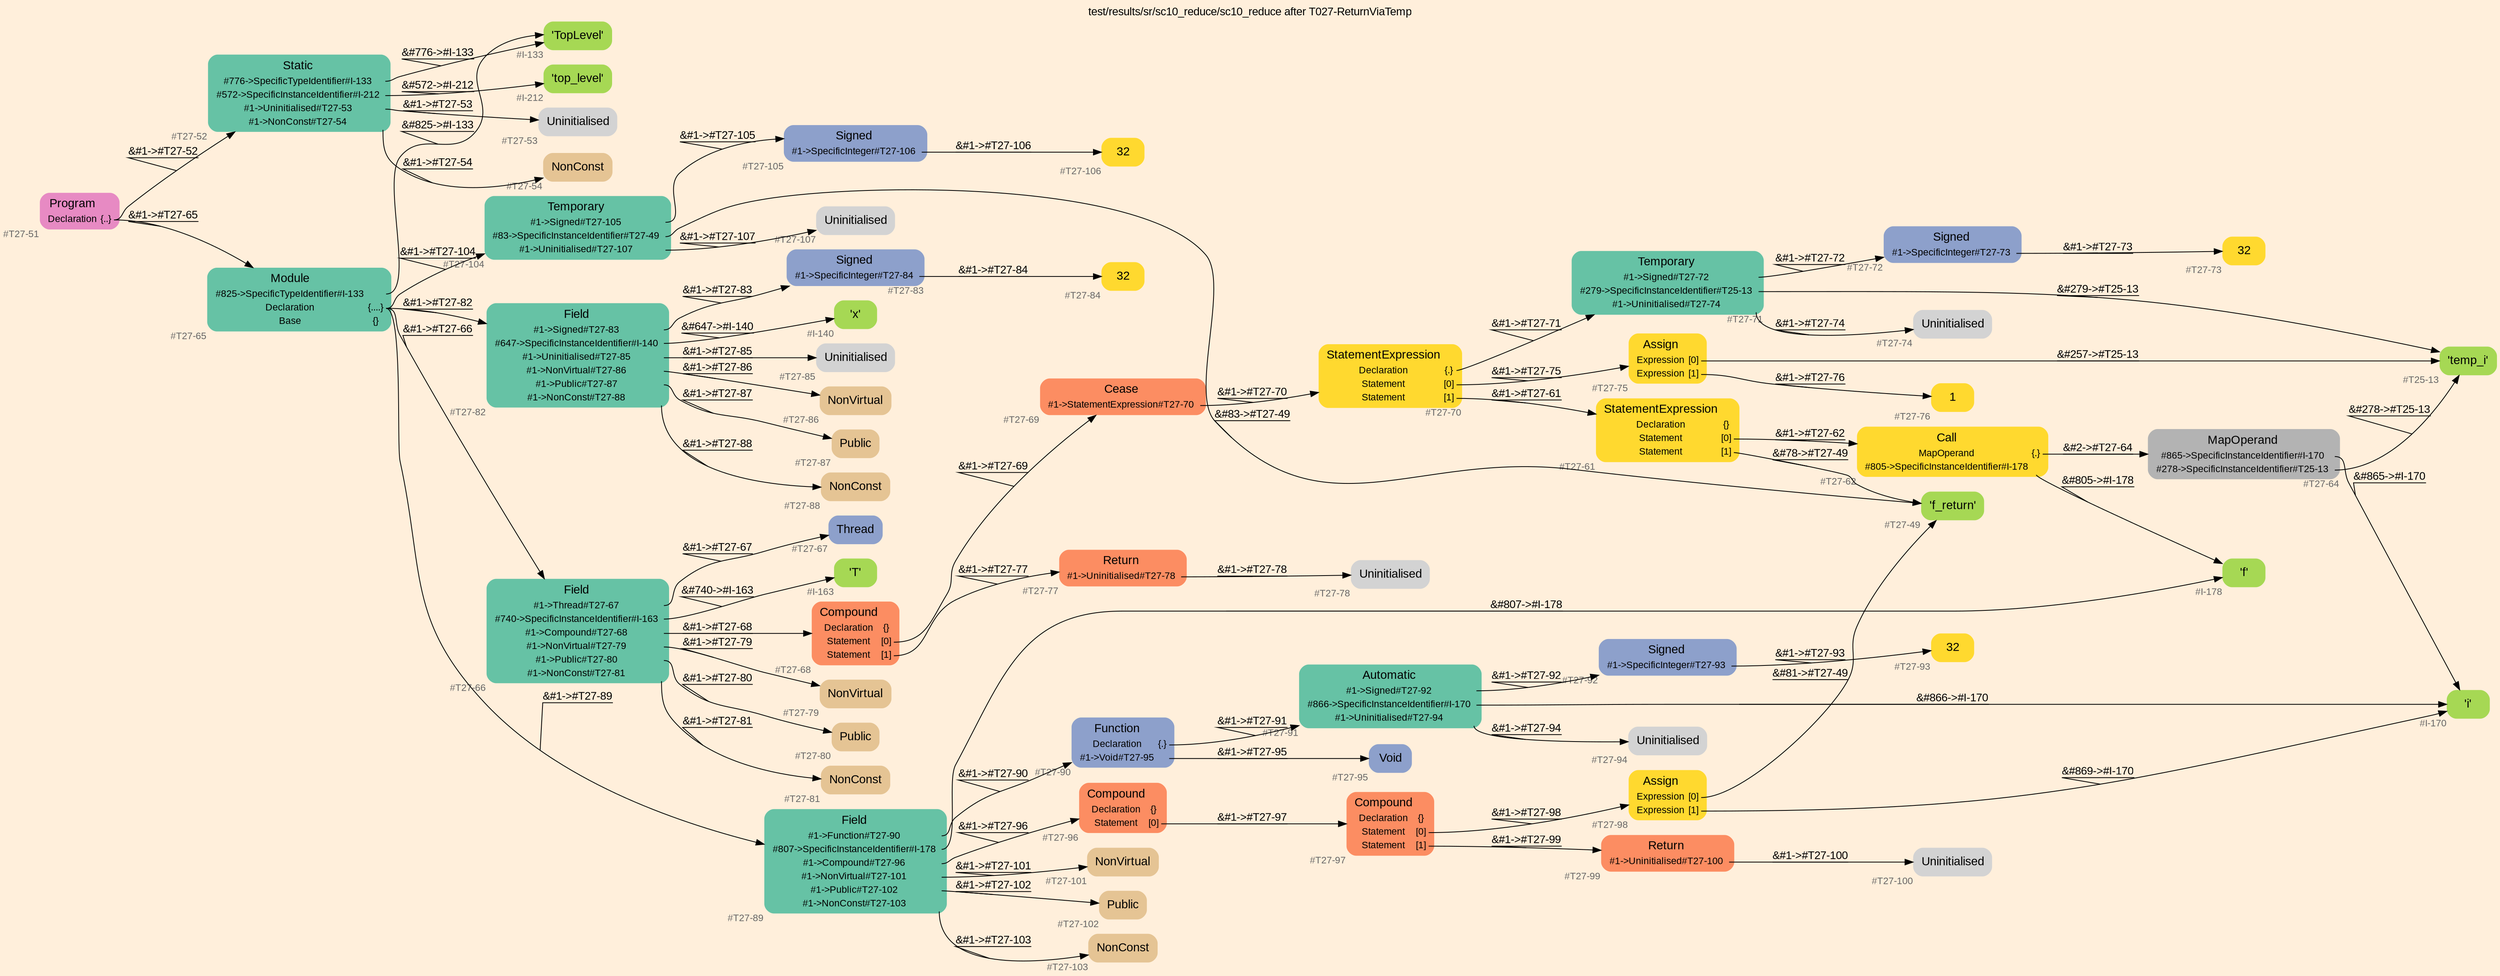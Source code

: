 digraph "test/results/sr/sc10_reduce/sc10_reduce after T027-ReturnViaTemp" {
label = "test/results/sr/sc10_reduce/sc10_reduce after T027-ReturnViaTemp"
labelloc = t
graph [
    rankdir = "LR"
    ranksep = 0.3
    bgcolor = antiquewhite1
    color = black
    fontcolor = black
    fontname = "Arial"
];
node [
    fontname = "Arial"
];
edge [
    fontname = "Arial"
];

// -------------------- node figure --------------------
// -------- block #T27-51 ----------
"#T27-51" [
    fillcolor = "/set28/4"
    xlabel = "#T27-51"
    fontsize = "12"
    fontcolor = grey40
    shape = "plaintext"
    label = <<TABLE BORDER="0" CELLBORDER="0" CELLSPACING="0">
     <TR><TD><FONT COLOR="black" POINT-SIZE="15">Program</FONT></TD></TR>
     <TR><TD><FONT COLOR="black" POINT-SIZE="12">Declaration</FONT></TD><TD PORT="port0"><FONT COLOR="black" POINT-SIZE="12">{..}</FONT></TD></TR>
    </TABLE>>
    style = "rounded,filled"
];

// -------- block #T27-65 ----------
"#T27-65" [
    fillcolor = "/set28/1"
    xlabel = "#T27-65"
    fontsize = "12"
    fontcolor = grey40
    shape = "plaintext"
    label = <<TABLE BORDER="0" CELLBORDER="0" CELLSPACING="0">
     <TR><TD><FONT COLOR="black" POINT-SIZE="15">Module</FONT></TD></TR>
     <TR><TD><FONT COLOR="black" POINT-SIZE="12">#825-&gt;SpecificTypeIdentifier#I-133</FONT></TD><TD PORT="port0"></TD></TR>
     <TR><TD><FONT COLOR="black" POINT-SIZE="12">Declaration</FONT></TD><TD PORT="port1"><FONT COLOR="black" POINT-SIZE="12">{....}</FONT></TD></TR>
     <TR><TD><FONT COLOR="black" POINT-SIZE="12">Base</FONT></TD><TD PORT="port2"><FONT COLOR="black" POINT-SIZE="12">{}</FONT></TD></TR>
    </TABLE>>
    style = "rounded,filled"
];

// -------- block #I-133 ----------
"#I-133" [
    fillcolor = "/set28/5"
    xlabel = "#I-133"
    fontsize = "12"
    fontcolor = grey40
    shape = "plaintext"
    label = <<TABLE BORDER="0" CELLBORDER="0" CELLSPACING="0">
     <TR><TD><FONT COLOR="black" POINT-SIZE="15">'TopLevel'</FONT></TD></TR>
    </TABLE>>
    style = "rounded,filled"
];

// -------- block #T27-66 ----------
"#T27-66" [
    fillcolor = "/set28/1"
    xlabel = "#T27-66"
    fontsize = "12"
    fontcolor = grey40
    shape = "plaintext"
    label = <<TABLE BORDER="0" CELLBORDER="0" CELLSPACING="0">
     <TR><TD><FONT COLOR="black" POINT-SIZE="15">Field</FONT></TD></TR>
     <TR><TD><FONT COLOR="black" POINT-SIZE="12">#1-&gt;Thread#T27-67</FONT></TD><TD PORT="port0"></TD></TR>
     <TR><TD><FONT COLOR="black" POINT-SIZE="12">#740-&gt;SpecificInstanceIdentifier#I-163</FONT></TD><TD PORT="port1"></TD></TR>
     <TR><TD><FONT COLOR="black" POINT-SIZE="12">#1-&gt;Compound#T27-68</FONT></TD><TD PORT="port2"></TD></TR>
     <TR><TD><FONT COLOR="black" POINT-SIZE="12">#1-&gt;NonVirtual#T27-79</FONT></TD><TD PORT="port3"></TD></TR>
     <TR><TD><FONT COLOR="black" POINT-SIZE="12">#1-&gt;Public#T27-80</FONT></TD><TD PORT="port4"></TD></TR>
     <TR><TD><FONT COLOR="black" POINT-SIZE="12">#1-&gt;NonConst#T27-81</FONT></TD><TD PORT="port5"></TD></TR>
    </TABLE>>
    style = "rounded,filled"
];

// -------- block #T27-67 ----------
"#T27-67" [
    fillcolor = "/set28/3"
    xlabel = "#T27-67"
    fontsize = "12"
    fontcolor = grey40
    shape = "plaintext"
    label = <<TABLE BORDER="0" CELLBORDER="0" CELLSPACING="0">
     <TR><TD><FONT COLOR="black" POINT-SIZE="15">Thread</FONT></TD></TR>
    </TABLE>>
    style = "rounded,filled"
];

// -------- block #I-163 ----------
"#I-163" [
    fillcolor = "/set28/5"
    xlabel = "#I-163"
    fontsize = "12"
    fontcolor = grey40
    shape = "plaintext"
    label = <<TABLE BORDER="0" CELLBORDER="0" CELLSPACING="0">
     <TR><TD><FONT COLOR="black" POINT-SIZE="15">'T'</FONT></TD></TR>
    </TABLE>>
    style = "rounded,filled"
];

// -------- block #T27-68 ----------
"#T27-68" [
    fillcolor = "/set28/2"
    xlabel = "#T27-68"
    fontsize = "12"
    fontcolor = grey40
    shape = "plaintext"
    label = <<TABLE BORDER="0" CELLBORDER="0" CELLSPACING="0">
     <TR><TD><FONT COLOR="black" POINT-SIZE="15">Compound</FONT></TD></TR>
     <TR><TD><FONT COLOR="black" POINT-SIZE="12">Declaration</FONT></TD><TD PORT="port0"><FONT COLOR="black" POINT-SIZE="12">{}</FONT></TD></TR>
     <TR><TD><FONT COLOR="black" POINT-SIZE="12">Statement</FONT></TD><TD PORT="port1"><FONT COLOR="black" POINT-SIZE="12">[0]</FONT></TD></TR>
     <TR><TD><FONT COLOR="black" POINT-SIZE="12">Statement</FONT></TD><TD PORT="port2"><FONT COLOR="black" POINT-SIZE="12">[1]</FONT></TD></TR>
    </TABLE>>
    style = "rounded,filled"
];

// -------- block #T27-69 ----------
"#T27-69" [
    fillcolor = "/set28/2"
    xlabel = "#T27-69"
    fontsize = "12"
    fontcolor = grey40
    shape = "plaintext"
    label = <<TABLE BORDER="0" CELLBORDER="0" CELLSPACING="0">
     <TR><TD><FONT COLOR="black" POINT-SIZE="15">Cease</FONT></TD></TR>
     <TR><TD><FONT COLOR="black" POINT-SIZE="12">#1-&gt;StatementExpression#T27-70</FONT></TD><TD PORT="port0"></TD></TR>
    </TABLE>>
    style = "rounded,filled"
];

// -------- block #T27-70 ----------
"#T27-70" [
    fillcolor = "/set28/6"
    xlabel = "#T27-70"
    fontsize = "12"
    fontcolor = grey40
    shape = "plaintext"
    label = <<TABLE BORDER="0" CELLBORDER="0" CELLSPACING="0">
     <TR><TD><FONT COLOR="black" POINT-SIZE="15">StatementExpression</FONT></TD></TR>
     <TR><TD><FONT COLOR="black" POINT-SIZE="12">Declaration</FONT></TD><TD PORT="port0"><FONT COLOR="black" POINT-SIZE="12">{.}</FONT></TD></TR>
     <TR><TD><FONT COLOR="black" POINT-SIZE="12">Statement</FONT></TD><TD PORT="port1"><FONT COLOR="black" POINT-SIZE="12">[0]</FONT></TD></TR>
     <TR><TD><FONT COLOR="black" POINT-SIZE="12">Statement</FONT></TD><TD PORT="port2"><FONT COLOR="black" POINT-SIZE="12">[1]</FONT></TD></TR>
    </TABLE>>
    style = "rounded,filled"
];

// -------- block #T27-71 ----------
"#T27-71" [
    fillcolor = "/set28/1"
    xlabel = "#T27-71"
    fontsize = "12"
    fontcolor = grey40
    shape = "plaintext"
    label = <<TABLE BORDER="0" CELLBORDER="0" CELLSPACING="0">
     <TR><TD><FONT COLOR="black" POINT-SIZE="15">Temporary</FONT></TD></TR>
     <TR><TD><FONT COLOR="black" POINT-SIZE="12">#1-&gt;Signed#T27-72</FONT></TD><TD PORT="port0"></TD></TR>
     <TR><TD><FONT COLOR="black" POINT-SIZE="12">#279-&gt;SpecificInstanceIdentifier#T25-13</FONT></TD><TD PORT="port1"></TD></TR>
     <TR><TD><FONT COLOR="black" POINT-SIZE="12">#1-&gt;Uninitialised#T27-74</FONT></TD><TD PORT="port2"></TD></TR>
    </TABLE>>
    style = "rounded,filled"
];

// -------- block #T27-72 ----------
"#T27-72" [
    fillcolor = "/set28/3"
    xlabel = "#T27-72"
    fontsize = "12"
    fontcolor = grey40
    shape = "plaintext"
    label = <<TABLE BORDER="0" CELLBORDER="0" CELLSPACING="0">
     <TR><TD><FONT COLOR="black" POINT-SIZE="15">Signed</FONT></TD></TR>
     <TR><TD><FONT COLOR="black" POINT-SIZE="12">#1-&gt;SpecificInteger#T27-73</FONT></TD><TD PORT="port0"></TD></TR>
    </TABLE>>
    style = "rounded,filled"
];

// -------- block #T27-73 ----------
"#T27-73" [
    fillcolor = "/set28/6"
    xlabel = "#T27-73"
    fontsize = "12"
    fontcolor = grey40
    shape = "plaintext"
    label = <<TABLE BORDER="0" CELLBORDER="0" CELLSPACING="0">
     <TR><TD><FONT COLOR="black" POINT-SIZE="15">32</FONT></TD></TR>
    </TABLE>>
    style = "rounded,filled"
];

// -------- block #T25-13 ----------
"#T25-13" [
    fillcolor = "/set28/5"
    xlabel = "#T25-13"
    fontsize = "12"
    fontcolor = grey40
    shape = "plaintext"
    label = <<TABLE BORDER="0" CELLBORDER="0" CELLSPACING="0">
     <TR><TD><FONT COLOR="black" POINT-SIZE="15">'temp_i'</FONT></TD></TR>
    </TABLE>>
    style = "rounded,filled"
];

// -------- block #T27-74 ----------
"#T27-74" [
    xlabel = "#T27-74"
    fontsize = "12"
    fontcolor = grey40
    shape = "plaintext"
    label = <<TABLE BORDER="0" CELLBORDER="0" CELLSPACING="0">
     <TR><TD><FONT COLOR="black" POINT-SIZE="15">Uninitialised</FONT></TD></TR>
    </TABLE>>
    style = "rounded,filled"
];

// -------- block #T27-75 ----------
"#T27-75" [
    fillcolor = "/set28/6"
    xlabel = "#T27-75"
    fontsize = "12"
    fontcolor = grey40
    shape = "plaintext"
    label = <<TABLE BORDER="0" CELLBORDER="0" CELLSPACING="0">
     <TR><TD><FONT COLOR="black" POINT-SIZE="15">Assign</FONT></TD></TR>
     <TR><TD><FONT COLOR="black" POINT-SIZE="12">Expression</FONT></TD><TD PORT="port0"><FONT COLOR="black" POINT-SIZE="12">[0]</FONT></TD></TR>
     <TR><TD><FONT COLOR="black" POINT-SIZE="12">Expression</FONT></TD><TD PORT="port1"><FONT COLOR="black" POINT-SIZE="12">[1]</FONT></TD></TR>
    </TABLE>>
    style = "rounded,filled"
];

// -------- block #T27-76 ----------
"#T27-76" [
    fillcolor = "/set28/6"
    xlabel = "#T27-76"
    fontsize = "12"
    fontcolor = grey40
    shape = "plaintext"
    label = <<TABLE BORDER="0" CELLBORDER="0" CELLSPACING="0">
     <TR><TD><FONT COLOR="black" POINT-SIZE="15">1</FONT></TD></TR>
    </TABLE>>
    style = "rounded,filled"
];

// -------- block #T27-61 ----------
"#T27-61" [
    fillcolor = "/set28/6"
    xlabel = "#T27-61"
    fontsize = "12"
    fontcolor = grey40
    shape = "plaintext"
    label = <<TABLE BORDER="0" CELLBORDER="0" CELLSPACING="0">
     <TR><TD><FONT COLOR="black" POINT-SIZE="15">StatementExpression</FONT></TD></TR>
     <TR><TD><FONT COLOR="black" POINT-SIZE="12">Declaration</FONT></TD><TD PORT="port0"><FONT COLOR="black" POINT-SIZE="12">{}</FONT></TD></TR>
     <TR><TD><FONT COLOR="black" POINT-SIZE="12">Statement</FONT></TD><TD PORT="port1"><FONT COLOR="black" POINT-SIZE="12">[0]</FONT></TD></TR>
     <TR><TD><FONT COLOR="black" POINT-SIZE="12">Statement</FONT></TD><TD PORT="port2"><FONT COLOR="black" POINT-SIZE="12">[1]</FONT></TD></TR>
    </TABLE>>
    style = "rounded,filled"
];

// -------- block #T27-62 ----------
"#T27-62" [
    fillcolor = "/set28/6"
    xlabel = "#T27-62"
    fontsize = "12"
    fontcolor = grey40
    shape = "plaintext"
    label = <<TABLE BORDER="0" CELLBORDER="0" CELLSPACING="0">
     <TR><TD><FONT COLOR="black" POINT-SIZE="15">Call</FONT></TD></TR>
     <TR><TD><FONT COLOR="black" POINT-SIZE="12">MapOperand</FONT></TD><TD PORT="port0"><FONT COLOR="black" POINT-SIZE="12">{.}</FONT></TD></TR>
     <TR><TD><FONT COLOR="black" POINT-SIZE="12">#805-&gt;SpecificInstanceIdentifier#I-178</FONT></TD><TD PORT="port1"></TD></TR>
    </TABLE>>
    style = "rounded,filled"
];

// -------- block #T27-64 ----------
"#T27-64" [
    fillcolor = "/set28/8"
    xlabel = "#T27-64"
    fontsize = "12"
    fontcolor = grey40
    shape = "plaintext"
    label = <<TABLE BORDER="0" CELLBORDER="0" CELLSPACING="0">
     <TR><TD><FONT COLOR="black" POINT-SIZE="15">MapOperand</FONT></TD></TR>
     <TR><TD><FONT COLOR="black" POINT-SIZE="12">#865-&gt;SpecificInstanceIdentifier#I-170</FONT></TD><TD PORT="port0"></TD></TR>
     <TR><TD><FONT COLOR="black" POINT-SIZE="12">#278-&gt;SpecificInstanceIdentifier#T25-13</FONT></TD><TD PORT="port1"></TD></TR>
    </TABLE>>
    style = "rounded,filled"
];

// -------- block #I-170 ----------
"#I-170" [
    fillcolor = "/set28/5"
    xlabel = "#I-170"
    fontsize = "12"
    fontcolor = grey40
    shape = "plaintext"
    label = <<TABLE BORDER="0" CELLBORDER="0" CELLSPACING="0">
     <TR><TD><FONT COLOR="black" POINT-SIZE="15">'i'</FONT></TD></TR>
    </TABLE>>
    style = "rounded,filled"
];

// -------- block #I-178 ----------
"#I-178" [
    fillcolor = "/set28/5"
    xlabel = "#I-178"
    fontsize = "12"
    fontcolor = grey40
    shape = "plaintext"
    label = <<TABLE BORDER="0" CELLBORDER="0" CELLSPACING="0">
     <TR><TD><FONT COLOR="black" POINT-SIZE="15">'f'</FONT></TD></TR>
    </TABLE>>
    style = "rounded,filled"
];

// -------- block #T27-49 ----------
"#T27-49" [
    fillcolor = "/set28/5"
    xlabel = "#T27-49"
    fontsize = "12"
    fontcolor = grey40
    shape = "plaintext"
    label = <<TABLE BORDER="0" CELLBORDER="0" CELLSPACING="0">
     <TR><TD><FONT COLOR="black" POINT-SIZE="15">'f_return'</FONT></TD></TR>
    </TABLE>>
    style = "rounded,filled"
];

// -------- block #T27-77 ----------
"#T27-77" [
    fillcolor = "/set28/2"
    xlabel = "#T27-77"
    fontsize = "12"
    fontcolor = grey40
    shape = "plaintext"
    label = <<TABLE BORDER="0" CELLBORDER="0" CELLSPACING="0">
     <TR><TD><FONT COLOR="black" POINT-SIZE="15">Return</FONT></TD></TR>
     <TR><TD><FONT COLOR="black" POINT-SIZE="12">#1-&gt;Uninitialised#T27-78</FONT></TD><TD PORT="port0"></TD></TR>
    </TABLE>>
    style = "rounded,filled"
];

// -------- block #T27-78 ----------
"#T27-78" [
    xlabel = "#T27-78"
    fontsize = "12"
    fontcolor = grey40
    shape = "plaintext"
    label = <<TABLE BORDER="0" CELLBORDER="0" CELLSPACING="0">
     <TR><TD><FONT COLOR="black" POINT-SIZE="15">Uninitialised</FONT></TD></TR>
    </TABLE>>
    style = "rounded,filled"
];

// -------- block #T27-79 ----------
"#T27-79" [
    fillcolor = "/set28/7"
    xlabel = "#T27-79"
    fontsize = "12"
    fontcolor = grey40
    shape = "plaintext"
    label = <<TABLE BORDER="0" CELLBORDER="0" CELLSPACING="0">
     <TR><TD><FONT COLOR="black" POINT-SIZE="15">NonVirtual</FONT></TD></TR>
    </TABLE>>
    style = "rounded,filled"
];

// -------- block #T27-80 ----------
"#T27-80" [
    fillcolor = "/set28/7"
    xlabel = "#T27-80"
    fontsize = "12"
    fontcolor = grey40
    shape = "plaintext"
    label = <<TABLE BORDER="0" CELLBORDER="0" CELLSPACING="0">
     <TR><TD><FONT COLOR="black" POINT-SIZE="15">Public</FONT></TD></TR>
    </TABLE>>
    style = "rounded,filled"
];

// -------- block #T27-81 ----------
"#T27-81" [
    fillcolor = "/set28/7"
    xlabel = "#T27-81"
    fontsize = "12"
    fontcolor = grey40
    shape = "plaintext"
    label = <<TABLE BORDER="0" CELLBORDER="0" CELLSPACING="0">
     <TR><TD><FONT COLOR="black" POINT-SIZE="15">NonConst</FONT></TD></TR>
    </TABLE>>
    style = "rounded,filled"
];

// -------- block #T27-82 ----------
"#T27-82" [
    fillcolor = "/set28/1"
    xlabel = "#T27-82"
    fontsize = "12"
    fontcolor = grey40
    shape = "plaintext"
    label = <<TABLE BORDER="0" CELLBORDER="0" CELLSPACING="0">
     <TR><TD><FONT COLOR="black" POINT-SIZE="15">Field</FONT></TD></TR>
     <TR><TD><FONT COLOR="black" POINT-SIZE="12">#1-&gt;Signed#T27-83</FONT></TD><TD PORT="port0"></TD></TR>
     <TR><TD><FONT COLOR="black" POINT-SIZE="12">#647-&gt;SpecificInstanceIdentifier#I-140</FONT></TD><TD PORT="port1"></TD></TR>
     <TR><TD><FONT COLOR="black" POINT-SIZE="12">#1-&gt;Uninitialised#T27-85</FONT></TD><TD PORT="port2"></TD></TR>
     <TR><TD><FONT COLOR="black" POINT-SIZE="12">#1-&gt;NonVirtual#T27-86</FONT></TD><TD PORT="port3"></TD></TR>
     <TR><TD><FONT COLOR="black" POINT-SIZE="12">#1-&gt;Public#T27-87</FONT></TD><TD PORT="port4"></TD></TR>
     <TR><TD><FONT COLOR="black" POINT-SIZE="12">#1-&gt;NonConst#T27-88</FONT></TD><TD PORT="port5"></TD></TR>
    </TABLE>>
    style = "rounded,filled"
];

// -------- block #T27-83 ----------
"#T27-83" [
    fillcolor = "/set28/3"
    xlabel = "#T27-83"
    fontsize = "12"
    fontcolor = grey40
    shape = "plaintext"
    label = <<TABLE BORDER="0" CELLBORDER="0" CELLSPACING="0">
     <TR><TD><FONT COLOR="black" POINT-SIZE="15">Signed</FONT></TD></TR>
     <TR><TD><FONT COLOR="black" POINT-SIZE="12">#1-&gt;SpecificInteger#T27-84</FONT></TD><TD PORT="port0"></TD></TR>
    </TABLE>>
    style = "rounded,filled"
];

// -------- block #T27-84 ----------
"#T27-84" [
    fillcolor = "/set28/6"
    xlabel = "#T27-84"
    fontsize = "12"
    fontcolor = grey40
    shape = "plaintext"
    label = <<TABLE BORDER="0" CELLBORDER="0" CELLSPACING="0">
     <TR><TD><FONT COLOR="black" POINT-SIZE="15">32</FONT></TD></TR>
    </TABLE>>
    style = "rounded,filled"
];

// -------- block #I-140 ----------
"#I-140" [
    fillcolor = "/set28/5"
    xlabel = "#I-140"
    fontsize = "12"
    fontcolor = grey40
    shape = "plaintext"
    label = <<TABLE BORDER="0" CELLBORDER="0" CELLSPACING="0">
     <TR><TD><FONT COLOR="black" POINT-SIZE="15">'x'</FONT></TD></TR>
    </TABLE>>
    style = "rounded,filled"
];

// -------- block #T27-85 ----------
"#T27-85" [
    xlabel = "#T27-85"
    fontsize = "12"
    fontcolor = grey40
    shape = "plaintext"
    label = <<TABLE BORDER="0" CELLBORDER="0" CELLSPACING="0">
     <TR><TD><FONT COLOR="black" POINT-SIZE="15">Uninitialised</FONT></TD></TR>
    </TABLE>>
    style = "rounded,filled"
];

// -------- block #T27-86 ----------
"#T27-86" [
    fillcolor = "/set28/7"
    xlabel = "#T27-86"
    fontsize = "12"
    fontcolor = grey40
    shape = "plaintext"
    label = <<TABLE BORDER="0" CELLBORDER="0" CELLSPACING="0">
     <TR><TD><FONT COLOR="black" POINT-SIZE="15">NonVirtual</FONT></TD></TR>
    </TABLE>>
    style = "rounded,filled"
];

// -------- block #T27-87 ----------
"#T27-87" [
    fillcolor = "/set28/7"
    xlabel = "#T27-87"
    fontsize = "12"
    fontcolor = grey40
    shape = "plaintext"
    label = <<TABLE BORDER="0" CELLBORDER="0" CELLSPACING="0">
     <TR><TD><FONT COLOR="black" POINT-SIZE="15">Public</FONT></TD></TR>
    </TABLE>>
    style = "rounded,filled"
];

// -------- block #T27-88 ----------
"#T27-88" [
    fillcolor = "/set28/7"
    xlabel = "#T27-88"
    fontsize = "12"
    fontcolor = grey40
    shape = "plaintext"
    label = <<TABLE BORDER="0" CELLBORDER="0" CELLSPACING="0">
     <TR><TD><FONT COLOR="black" POINT-SIZE="15">NonConst</FONT></TD></TR>
    </TABLE>>
    style = "rounded,filled"
];

// -------- block #T27-89 ----------
"#T27-89" [
    fillcolor = "/set28/1"
    xlabel = "#T27-89"
    fontsize = "12"
    fontcolor = grey40
    shape = "plaintext"
    label = <<TABLE BORDER="0" CELLBORDER="0" CELLSPACING="0">
     <TR><TD><FONT COLOR="black" POINT-SIZE="15">Field</FONT></TD></TR>
     <TR><TD><FONT COLOR="black" POINT-SIZE="12">#1-&gt;Function#T27-90</FONT></TD><TD PORT="port0"></TD></TR>
     <TR><TD><FONT COLOR="black" POINT-SIZE="12">#807-&gt;SpecificInstanceIdentifier#I-178</FONT></TD><TD PORT="port1"></TD></TR>
     <TR><TD><FONT COLOR="black" POINT-SIZE="12">#1-&gt;Compound#T27-96</FONT></TD><TD PORT="port2"></TD></TR>
     <TR><TD><FONT COLOR="black" POINT-SIZE="12">#1-&gt;NonVirtual#T27-101</FONT></TD><TD PORT="port3"></TD></TR>
     <TR><TD><FONT COLOR="black" POINT-SIZE="12">#1-&gt;Public#T27-102</FONT></TD><TD PORT="port4"></TD></TR>
     <TR><TD><FONT COLOR="black" POINT-SIZE="12">#1-&gt;NonConst#T27-103</FONT></TD><TD PORT="port5"></TD></TR>
    </TABLE>>
    style = "rounded,filled"
];

// -------- block #T27-90 ----------
"#T27-90" [
    fillcolor = "/set28/3"
    xlabel = "#T27-90"
    fontsize = "12"
    fontcolor = grey40
    shape = "plaintext"
    label = <<TABLE BORDER="0" CELLBORDER="0" CELLSPACING="0">
     <TR><TD><FONT COLOR="black" POINT-SIZE="15">Function</FONT></TD></TR>
     <TR><TD><FONT COLOR="black" POINT-SIZE="12">Declaration</FONT></TD><TD PORT="port0"><FONT COLOR="black" POINT-SIZE="12">{.}</FONT></TD></TR>
     <TR><TD><FONT COLOR="black" POINT-SIZE="12">#1-&gt;Void#T27-95</FONT></TD><TD PORT="port1"></TD></TR>
    </TABLE>>
    style = "rounded,filled"
];

// -------- block #T27-91 ----------
"#T27-91" [
    fillcolor = "/set28/1"
    xlabel = "#T27-91"
    fontsize = "12"
    fontcolor = grey40
    shape = "plaintext"
    label = <<TABLE BORDER="0" CELLBORDER="0" CELLSPACING="0">
     <TR><TD><FONT COLOR="black" POINT-SIZE="15">Automatic</FONT></TD></TR>
     <TR><TD><FONT COLOR="black" POINT-SIZE="12">#1-&gt;Signed#T27-92</FONT></TD><TD PORT="port0"></TD></TR>
     <TR><TD><FONT COLOR="black" POINT-SIZE="12">#866-&gt;SpecificInstanceIdentifier#I-170</FONT></TD><TD PORT="port1"></TD></TR>
     <TR><TD><FONT COLOR="black" POINT-SIZE="12">#1-&gt;Uninitialised#T27-94</FONT></TD><TD PORT="port2"></TD></TR>
    </TABLE>>
    style = "rounded,filled"
];

// -------- block #T27-92 ----------
"#T27-92" [
    fillcolor = "/set28/3"
    xlabel = "#T27-92"
    fontsize = "12"
    fontcolor = grey40
    shape = "plaintext"
    label = <<TABLE BORDER="0" CELLBORDER="0" CELLSPACING="0">
     <TR><TD><FONT COLOR="black" POINT-SIZE="15">Signed</FONT></TD></TR>
     <TR><TD><FONT COLOR="black" POINT-SIZE="12">#1-&gt;SpecificInteger#T27-93</FONT></TD><TD PORT="port0"></TD></TR>
    </TABLE>>
    style = "rounded,filled"
];

// -------- block #T27-93 ----------
"#T27-93" [
    fillcolor = "/set28/6"
    xlabel = "#T27-93"
    fontsize = "12"
    fontcolor = grey40
    shape = "plaintext"
    label = <<TABLE BORDER="0" CELLBORDER="0" CELLSPACING="0">
     <TR><TD><FONT COLOR="black" POINT-SIZE="15">32</FONT></TD></TR>
    </TABLE>>
    style = "rounded,filled"
];

// -------- block #T27-94 ----------
"#T27-94" [
    xlabel = "#T27-94"
    fontsize = "12"
    fontcolor = grey40
    shape = "plaintext"
    label = <<TABLE BORDER="0" CELLBORDER="0" CELLSPACING="0">
     <TR><TD><FONT COLOR="black" POINT-SIZE="15">Uninitialised</FONT></TD></TR>
    </TABLE>>
    style = "rounded,filled"
];

// -------- block #T27-95 ----------
"#T27-95" [
    fillcolor = "/set28/3"
    xlabel = "#T27-95"
    fontsize = "12"
    fontcolor = grey40
    shape = "plaintext"
    label = <<TABLE BORDER="0" CELLBORDER="0" CELLSPACING="0">
     <TR><TD><FONT COLOR="black" POINT-SIZE="15">Void</FONT></TD></TR>
    </TABLE>>
    style = "rounded,filled"
];

// -------- block #T27-96 ----------
"#T27-96" [
    fillcolor = "/set28/2"
    xlabel = "#T27-96"
    fontsize = "12"
    fontcolor = grey40
    shape = "plaintext"
    label = <<TABLE BORDER="0" CELLBORDER="0" CELLSPACING="0">
     <TR><TD><FONT COLOR="black" POINT-SIZE="15">Compound</FONT></TD></TR>
     <TR><TD><FONT COLOR="black" POINT-SIZE="12">Declaration</FONT></TD><TD PORT="port0"><FONT COLOR="black" POINT-SIZE="12">{}</FONT></TD></TR>
     <TR><TD><FONT COLOR="black" POINT-SIZE="12">Statement</FONT></TD><TD PORT="port1"><FONT COLOR="black" POINT-SIZE="12">[0]</FONT></TD></TR>
    </TABLE>>
    style = "rounded,filled"
];

// -------- block #T27-97 ----------
"#T27-97" [
    fillcolor = "/set28/2"
    xlabel = "#T27-97"
    fontsize = "12"
    fontcolor = grey40
    shape = "plaintext"
    label = <<TABLE BORDER="0" CELLBORDER="0" CELLSPACING="0">
     <TR><TD><FONT COLOR="black" POINT-SIZE="15">Compound</FONT></TD></TR>
     <TR><TD><FONT COLOR="black" POINT-SIZE="12">Declaration</FONT></TD><TD PORT="port0"><FONT COLOR="black" POINT-SIZE="12">{}</FONT></TD></TR>
     <TR><TD><FONT COLOR="black" POINT-SIZE="12">Statement</FONT></TD><TD PORT="port1"><FONT COLOR="black" POINT-SIZE="12">[0]</FONT></TD></TR>
     <TR><TD><FONT COLOR="black" POINT-SIZE="12">Statement</FONT></TD><TD PORT="port2"><FONT COLOR="black" POINT-SIZE="12">[1]</FONT></TD></TR>
    </TABLE>>
    style = "rounded,filled"
];

// -------- block #T27-98 ----------
"#T27-98" [
    fillcolor = "/set28/6"
    xlabel = "#T27-98"
    fontsize = "12"
    fontcolor = grey40
    shape = "plaintext"
    label = <<TABLE BORDER="0" CELLBORDER="0" CELLSPACING="0">
     <TR><TD><FONT COLOR="black" POINT-SIZE="15">Assign</FONT></TD></TR>
     <TR><TD><FONT COLOR="black" POINT-SIZE="12">Expression</FONT></TD><TD PORT="port0"><FONT COLOR="black" POINT-SIZE="12">[0]</FONT></TD></TR>
     <TR><TD><FONT COLOR="black" POINT-SIZE="12">Expression</FONT></TD><TD PORT="port1"><FONT COLOR="black" POINT-SIZE="12">[1]</FONT></TD></TR>
    </TABLE>>
    style = "rounded,filled"
];

// -------- block #T27-99 ----------
"#T27-99" [
    fillcolor = "/set28/2"
    xlabel = "#T27-99"
    fontsize = "12"
    fontcolor = grey40
    shape = "plaintext"
    label = <<TABLE BORDER="0" CELLBORDER="0" CELLSPACING="0">
     <TR><TD><FONT COLOR="black" POINT-SIZE="15">Return</FONT></TD></TR>
     <TR><TD><FONT COLOR="black" POINT-SIZE="12">#1-&gt;Uninitialised#T27-100</FONT></TD><TD PORT="port0"></TD></TR>
    </TABLE>>
    style = "rounded,filled"
];

// -------- block #T27-100 ----------
"#T27-100" [
    xlabel = "#T27-100"
    fontsize = "12"
    fontcolor = grey40
    shape = "plaintext"
    label = <<TABLE BORDER="0" CELLBORDER="0" CELLSPACING="0">
     <TR><TD><FONT COLOR="black" POINT-SIZE="15">Uninitialised</FONT></TD></TR>
    </TABLE>>
    style = "rounded,filled"
];

// -------- block #T27-101 ----------
"#T27-101" [
    fillcolor = "/set28/7"
    xlabel = "#T27-101"
    fontsize = "12"
    fontcolor = grey40
    shape = "plaintext"
    label = <<TABLE BORDER="0" CELLBORDER="0" CELLSPACING="0">
     <TR><TD><FONT COLOR="black" POINT-SIZE="15">NonVirtual</FONT></TD></TR>
    </TABLE>>
    style = "rounded,filled"
];

// -------- block #T27-102 ----------
"#T27-102" [
    fillcolor = "/set28/7"
    xlabel = "#T27-102"
    fontsize = "12"
    fontcolor = grey40
    shape = "plaintext"
    label = <<TABLE BORDER="0" CELLBORDER="0" CELLSPACING="0">
     <TR><TD><FONT COLOR="black" POINT-SIZE="15">Public</FONT></TD></TR>
    </TABLE>>
    style = "rounded,filled"
];

// -------- block #T27-103 ----------
"#T27-103" [
    fillcolor = "/set28/7"
    xlabel = "#T27-103"
    fontsize = "12"
    fontcolor = grey40
    shape = "plaintext"
    label = <<TABLE BORDER="0" CELLBORDER="0" CELLSPACING="0">
     <TR><TD><FONT COLOR="black" POINT-SIZE="15">NonConst</FONT></TD></TR>
    </TABLE>>
    style = "rounded,filled"
];

// -------- block #T27-104 ----------
"#T27-104" [
    fillcolor = "/set28/1"
    xlabel = "#T27-104"
    fontsize = "12"
    fontcolor = grey40
    shape = "plaintext"
    label = <<TABLE BORDER="0" CELLBORDER="0" CELLSPACING="0">
     <TR><TD><FONT COLOR="black" POINT-SIZE="15">Temporary</FONT></TD></TR>
     <TR><TD><FONT COLOR="black" POINT-SIZE="12">#1-&gt;Signed#T27-105</FONT></TD><TD PORT="port0"></TD></TR>
     <TR><TD><FONT COLOR="black" POINT-SIZE="12">#83-&gt;SpecificInstanceIdentifier#T27-49</FONT></TD><TD PORT="port1"></TD></TR>
     <TR><TD><FONT COLOR="black" POINT-SIZE="12">#1-&gt;Uninitialised#T27-107</FONT></TD><TD PORT="port2"></TD></TR>
    </TABLE>>
    style = "rounded,filled"
];

// -------- block #T27-105 ----------
"#T27-105" [
    fillcolor = "/set28/3"
    xlabel = "#T27-105"
    fontsize = "12"
    fontcolor = grey40
    shape = "plaintext"
    label = <<TABLE BORDER="0" CELLBORDER="0" CELLSPACING="0">
     <TR><TD><FONT COLOR="black" POINT-SIZE="15">Signed</FONT></TD></TR>
     <TR><TD><FONT COLOR="black" POINT-SIZE="12">#1-&gt;SpecificInteger#T27-106</FONT></TD><TD PORT="port0"></TD></TR>
    </TABLE>>
    style = "rounded,filled"
];

// -------- block #T27-106 ----------
"#T27-106" [
    fillcolor = "/set28/6"
    xlabel = "#T27-106"
    fontsize = "12"
    fontcolor = grey40
    shape = "plaintext"
    label = <<TABLE BORDER="0" CELLBORDER="0" CELLSPACING="0">
     <TR><TD><FONT COLOR="black" POINT-SIZE="15">32</FONT></TD></TR>
    </TABLE>>
    style = "rounded,filled"
];

// -------- block #T27-107 ----------
"#T27-107" [
    xlabel = "#T27-107"
    fontsize = "12"
    fontcolor = grey40
    shape = "plaintext"
    label = <<TABLE BORDER="0" CELLBORDER="0" CELLSPACING="0">
     <TR><TD><FONT COLOR="black" POINT-SIZE="15">Uninitialised</FONT></TD></TR>
    </TABLE>>
    style = "rounded,filled"
];

// -------- block #T27-52 ----------
"#T27-52" [
    fillcolor = "/set28/1"
    xlabel = "#T27-52"
    fontsize = "12"
    fontcolor = grey40
    shape = "plaintext"
    label = <<TABLE BORDER="0" CELLBORDER="0" CELLSPACING="0">
     <TR><TD><FONT COLOR="black" POINT-SIZE="15">Static</FONT></TD></TR>
     <TR><TD><FONT COLOR="black" POINT-SIZE="12">#776-&gt;SpecificTypeIdentifier#I-133</FONT></TD><TD PORT="port0"></TD></TR>
     <TR><TD><FONT COLOR="black" POINT-SIZE="12">#572-&gt;SpecificInstanceIdentifier#I-212</FONT></TD><TD PORT="port1"></TD></TR>
     <TR><TD><FONT COLOR="black" POINT-SIZE="12">#1-&gt;Uninitialised#T27-53</FONT></TD><TD PORT="port2"></TD></TR>
     <TR><TD><FONT COLOR="black" POINT-SIZE="12">#1-&gt;NonConst#T27-54</FONT></TD><TD PORT="port3"></TD></TR>
    </TABLE>>
    style = "rounded,filled"
];

// -------- block #I-212 ----------
"#I-212" [
    fillcolor = "/set28/5"
    xlabel = "#I-212"
    fontsize = "12"
    fontcolor = grey40
    shape = "plaintext"
    label = <<TABLE BORDER="0" CELLBORDER="0" CELLSPACING="0">
     <TR><TD><FONT COLOR="black" POINT-SIZE="15">'top_level'</FONT></TD></TR>
    </TABLE>>
    style = "rounded,filled"
];

// -------- block #T27-53 ----------
"#T27-53" [
    xlabel = "#T27-53"
    fontsize = "12"
    fontcolor = grey40
    shape = "plaintext"
    label = <<TABLE BORDER="0" CELLBORDER="0" CELLSPACING="0">
     <TR><TD><FONT COLOR="black" POINT-SIZE="15">Uninitialised</FONT></TD></TR>
    </TABLE>>
    style = "rounded,filled"
];

// -------- block #T27-54 ----------
"#T27-54" [
    fillcolor = "/set28/7"
    xlabel = "#T27-54"
    fontsize = "12"
    fontcolor = grey40
    shape = "plaintext"
    label = <<TABLE BORDER="0" CELLBORDER="0" CELLSPACING="0">
     <TR><TD><FONT COLOR="black" POINT-SIZE="15">NonConst</FONT></TD></TR>
    </TABLE>>
    style = "rounded,filled"
];

"#T27-51":port0 -> "#T27-65" [
    label = "&amp;#1-&gt;#T27-65"
    decorate = true
    color = black
    fontcolor = black
];

"#T27-51":port0 -> "#T27-52" [
    label = "&amp;#1-&gt;#T27-52"
    decorate = true
    color = black
    fontcolor = black
];

"#T27-65":port0 -> "#I-133" [
    label = "&amp;#825-&gt;#I-133"
    decorate = true
    color = black
    fontcolor = black
];

"#T27-65":port1 -> "#T27-66" [
    label = "&amp;#1-&gt;#T27-66"
    decorate = true
    color = black
    fontcolor = black
];

"#T27-65":port1 -> "#T27-82" [
    label = "&amp;#1-&gt;#T27-82"
    decorate = true
    color = black
    fontcolor = black
];

"#T27-65":port1 -> "#T27-89" [
    label = "&amp;#1-&gt;#T27-89"
    decorate = true
    color = black
    fontcolor = black
];

"#T27-65":port1 -> "#T27-104" [
    label = "&amp;#1-&gt;#T27-104"
    decorate = true
    color = black
    fontcolor = black
];

"#T27-66":port0 -> "#T27-67" [
    label = "&amp;#1-&gt;#T27-67"
    decorate = true
    color = black
    fontcolor = black
];

"#T27-66":port1 -> "#I-163" [
    label = "&amp;#740-&gt;#I-163"
    decorate = true
    color = black
    fontcolor = black
];

"#T27-66":port2 -> "#T27-68" [
    label = "&amp;#1-&gt;#T27-68"
    decorate = true
    color = black
    fontcolor = black
];

"#T27-66":port3 -> "#T27-79" [
    label = "&amp;#1-&gt;#T27-79"
    decorate = true
    color = black
    fontcolor = black
];

"#T27-66":port4 -> "#T27-80" [
    label = "&amp;#1-&gt;#T27-80"
    decorate = true
    color = black
    fontcolor = black
];

"#T27-66":port5 -> "#T27-81" [
    label = "&amp;#1-&gt;#T27-81"
    decorate = true
    color = black
    fontcolor = black
];

"#T27-68":port1 -> "#T27-69" [
    label = "&amp;#1-&gt;#T27-69"
    decorate = true
    color = black
    fontcolor = black
];

"#T27-68":port2 -> "#T27-77" [
    label = "&amp;#1-&gt;#T27-77"
    decorate = true
    color = black
    fontcolor = black
];

"#T27-69":port0 -> "#T27-70" [
    label = "&amp;#1-&gt;#T27-70"
    decorate = true
    color = black
    fontcolor = black
];

"#T27-70":port0 -> "#T27-71" [
    label = "&amp;#1-&gt;#T27-71"
    decorate = true
    color = black
    fontcolor = black
];

"#T27-70":port1 -> "#T27-75" [
    label = "&amp;#1-&gt;#T27-75"
    decorate = true
    color = black
    fontcolor = black
];

"#T27-70":port2 -> "#T27-61" [
    label = "&amp;#1-&gt;#T27-61"
    decorate = true
    color = black
    fontcolor = black
];

"#T27-71":port0 -> "#T27-72" [
    label = "&amp;#1-&gt;#T27-72"
    decorate = true
    color = black
    fontcolor = black
];

"#T27-71":port1 -> "#T25-13" [
    label = "&amp;#279-&gt;#T25-13"
    decorate = true
    color = black
    fontcolor = black
];

"#T27-71":port2 -> "#T27-74" [
    label = "&amp;#1-&gt;#T27-74"
    decorate = true
    color = black
    fontcolor = black
];

"#T27-72":port0 -> "#T27-73" [
    label = "&amp;#1-&gt;#T27-73"
    decorate = true
    color = black
    fontcolor = black
];

"#T27-75":port0 -> "#T25-13" [
    label = "&amp;#257-&gt;#T25-13"
    decorate = true
    color = black
    fontcolor = black
];

"#T27-75":port1 -> "#T27-76" [
    label = "&amp;#1-&gt;#T27-76"
    decorate = true
    color = black
    fontcolor = black
];

"#T27-61":port1 -> "#T27-62" [
    label = "&amp;#1-&gt;#T27-62"
    decorate = true
    color = black
    fontcolor = black
];

"#T27-61":port2 -> "#T27-49" [
    label = "&amp;#78-&gt;#T27-49"
    decorate = true
    color = black
    fontcolor = black
];

"#T27-62":port0 -> "#T27-64" [
    label = "&amp;#2-&gt;#T27-64"
    decorate = true
    color = black
    fontcolor = black
];

"#T27-62":port1 -> "#I-178" [
    label = "&amp;#805-&gt;#I-178"
    decorate = true
    color = black
    fontcolor = black
];

"#T27-64":port0 -> "#I-170" [
    label = "&amp;#865-&gt;#I-170"
    decorate = true
    color = black
    fontcolor = black
];

"#T27-64":port1 -> "#T25-13" [
    label = "&amp;#278-&gt;#T25-13"
    decorate = true
    color = black
    fontcolor = black
];

"#T27-77":port0 -> "#T27-78" [
    label = "&amp;#1-&gt;#T27-78"
    decorate = true
    color = black
    fontcolor = black
];

"#T27-82":port0 -> "#T27-83" [
    label = "&amp;#1-&gt;#T27-83"
    decorate = true
    color = black
    fontcolor = black
];

"#T27-82":port1 -> "#I-140" [
    label = "&amp;#647-&gt;#I-140"
    decorate = true
    color = black
    fontcolor = black
];

"#T27-82":port2 -> "#T27-85" [
    label = "&amp;#1-&gt;#T27-85"
    decorate = true
    color = black
    fontcolor = black
];

"#T27-82":port3 -> "#T27-86" [
    label = "&amp;#1-&gt;#T27-86"
    decorate = true
    color = black
    fontcolor = black
];

"#T27-82":port4 -> "#T27-87" [
    label = "&amp;#1-&gt;#T27-87"
    decorate = true
    color = black
    fontcolor = black
];

"#T27-82":port5 -> "#T27-88" [
    label = "&amp;#1-&gt;#T27-88"
    decorate = true
    color = black
    fontcolor = black
];

"#T27-83":port0 -> "#T27-84" [
    label = "&amp;#1-&gt;#T27-84"
    decorate = true
    color = black
    fontcolor = black
];

"#T27-89":port0 -> "#T27-90" [
    label = "&amp;#1-&gt;#T27-90"
    decorate = true
    color = black
    fontcolor = black
];

"#T27-89":port1 -> "#I-178" [
    label = "&amp;#807-&gt;#I-178"
    decorate = true
    color = black
    fontcolor = black
];

"#T27-89":port2 -> "#T27-96" [
    label = "&amp;#1-&gt;#T27-96"
    decorate = true
    color = black
    fontcolor = black
];

"#T27-89":port3 -> "#T27-101" [
    label = "&amp;#1-&gt;#T27-101"
    decorate = true
    color = black
    fontcolor = black
];

"#T27-89":port4 -> "#T27-102" [
    label = "&amp;#1-&gt;#T27-102"
    decorate = true
    color = black
    fontcolor = black
];

"#T27-89":port5 -> "#T27-103" [
    label = "&amp;#1-&gt;#T27-103"
    decorate = true
    color = black
    fontcolor = black
];

"#T27-90":port0 -> "#T27-91" [
    label = "&amp;#1-&gt;#T27-91"
    decorate = true
    color = black
    fontcolor = black
];

"#T27-90":port1 -> "#T27-95" [
    label = "&amp;#1-&gt;#T27-95"
    decorate = true
    color = black
    fontcolor = black
];

"#T27-91":port0 -> "#T27-92" [
    label = "&amp;#1-&gt;#T27-92"
    decorate = true
    color = black
    fontcolor = black
];

"#T27-91":port1 -> "#I-170" [
    label = "&amp;#866-&gt;#I-170"
    decorate = true
    color = black
    fontcolor = black
];

"#T27-91":port2 -> "#T27-94" [
    label = "&amp;#1-&gt;#T27-94"
    decorate = true
    color = black
    fontcolor = black
];

"#T27-92":port0 -> "#T27-93" [
    label = "&amp;#1-&gt;#T27-93"
    decorate = true
    color = black
    fontcolor = black
];

"#T27-96":port1 -> "#T27-97" [
    label = "&amp;#1-&gt;#T27-97"
    decorate = true
    color = black
    fontcolor = black
];

"#T27-97":port1 -> "#T27-98" [
    label = "&amp;#1-&gt;#T27-98"
    decorate = true
    color = black
    fontcolor = black
];

"#T27-97":port2 -> "#T27-99" [
    label = "&amp;#1-&gt;#T27-99"
    decorate = true
    color = black
    fontcolor = black
];

"#T27-98":port0 -> "#T27-49" [
    label = "&amp;#81-&gt;#T27-49"
    decorate = true
    color = black
    fontcolor = black
];

"#T27-98":port1 -> "#I-170" [
    label = "&amp;#869-&gt;#I-170"
    decorate = true
    color = black
    fontcolor = black
];

"#T27-99":port0 -> "#T27-100" [
    label = "&amp;#1-&gt;#T27-100"
    decorate = true
    color = black
    fontcolor = black
];

"#T27-104":port0 -> "#T27-105" [
    label = "&amp;#1-&gt;#T27-105"
    decorate = true
    color = black
    fontcolor = black
];

"#T27-104":port1 -> "#T27-49" [
    label = "&amp;#83-&gt;#T27-49"
    decorate = true
    color = black
    fontcolor = black
];

"#T27-104":port2 -> "#T27-107" [
    label = "&amp;#1-&gt;#T27-107"
    decorate = true
    color = black
    fontcolor = black
];

"#T27-105":port0 -> "#T27-106" [
    label = "&amp;#1-&gt;#T27-106"
    decorate = true
    color = black
    fontcolor = black
];

"#T27-52":port0 -> "#I-133" [
    label = "&amp;#776-&gt;#I-133"
    decorate = true
    color = black
    fontcolor = black
];

"#T27-52":port1 -> "#I-212" [
    label = "&amp;#572-&gt;#I-212"
    decorate = true
    color = black
    fontcolor = black
];

"#T27-52":port2 -> "#T27-53" [
    label = "&amp;#1-&gt;#T27-53"
    decorate = true
    color = black
    fontcolor = black
];

"#T27-52":port3 -> "#T27-54" [
    label = "&amp;#1-&gt;#T27-54"
    decorate = true
    color = black
    fontcolor = black
];


}
